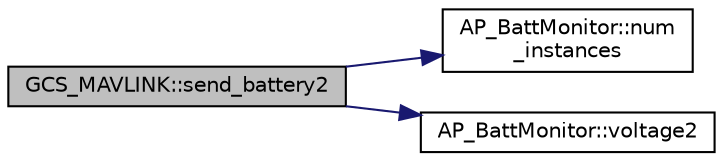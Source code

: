 digraph "GCS_MAVLINK::send_battery2"
{
 // INTERACTIVE_SVG=YES
  edge [fontname="Helvetica",fontsize="10",labelfontname="Helvetica",labelfontsize="10"];
  node [fontname="Helvetica",fontsize="10",shape=record];
  rankdir="LR";
  Node1 [label="GCS_MAVLINK::send_battery2",height=0.2,width=0.4,color="black", fillcolor="grey75", style="filled" fontcolor="black"];
  Node1 -> Node2 [color="midnightblue",fontsize="10",style="solid",fontname="Helvetica"];
  Node2 [label="AP_BattMonitor::num\l_instances",height=0.2,width=0.4,color="black", fillcolor="white", style="filled",URL="$classAP__BattMonitor.html#a72b1cb4d4ca246859bd8bf5a11df9c1d"];
  Node1 -> Node3 [color="midnightblue",fontsize="10",style="solid",fontname="Helvetica"];
  Node3 [label="AP_BattMonitor::voltage2",height=0.2,width=0.4,color="black", fillcolor="white", style="filled",URL="$classAP__BattMonitor.html#a08b53e709a3bd620196721e561afb6f3"];
}
